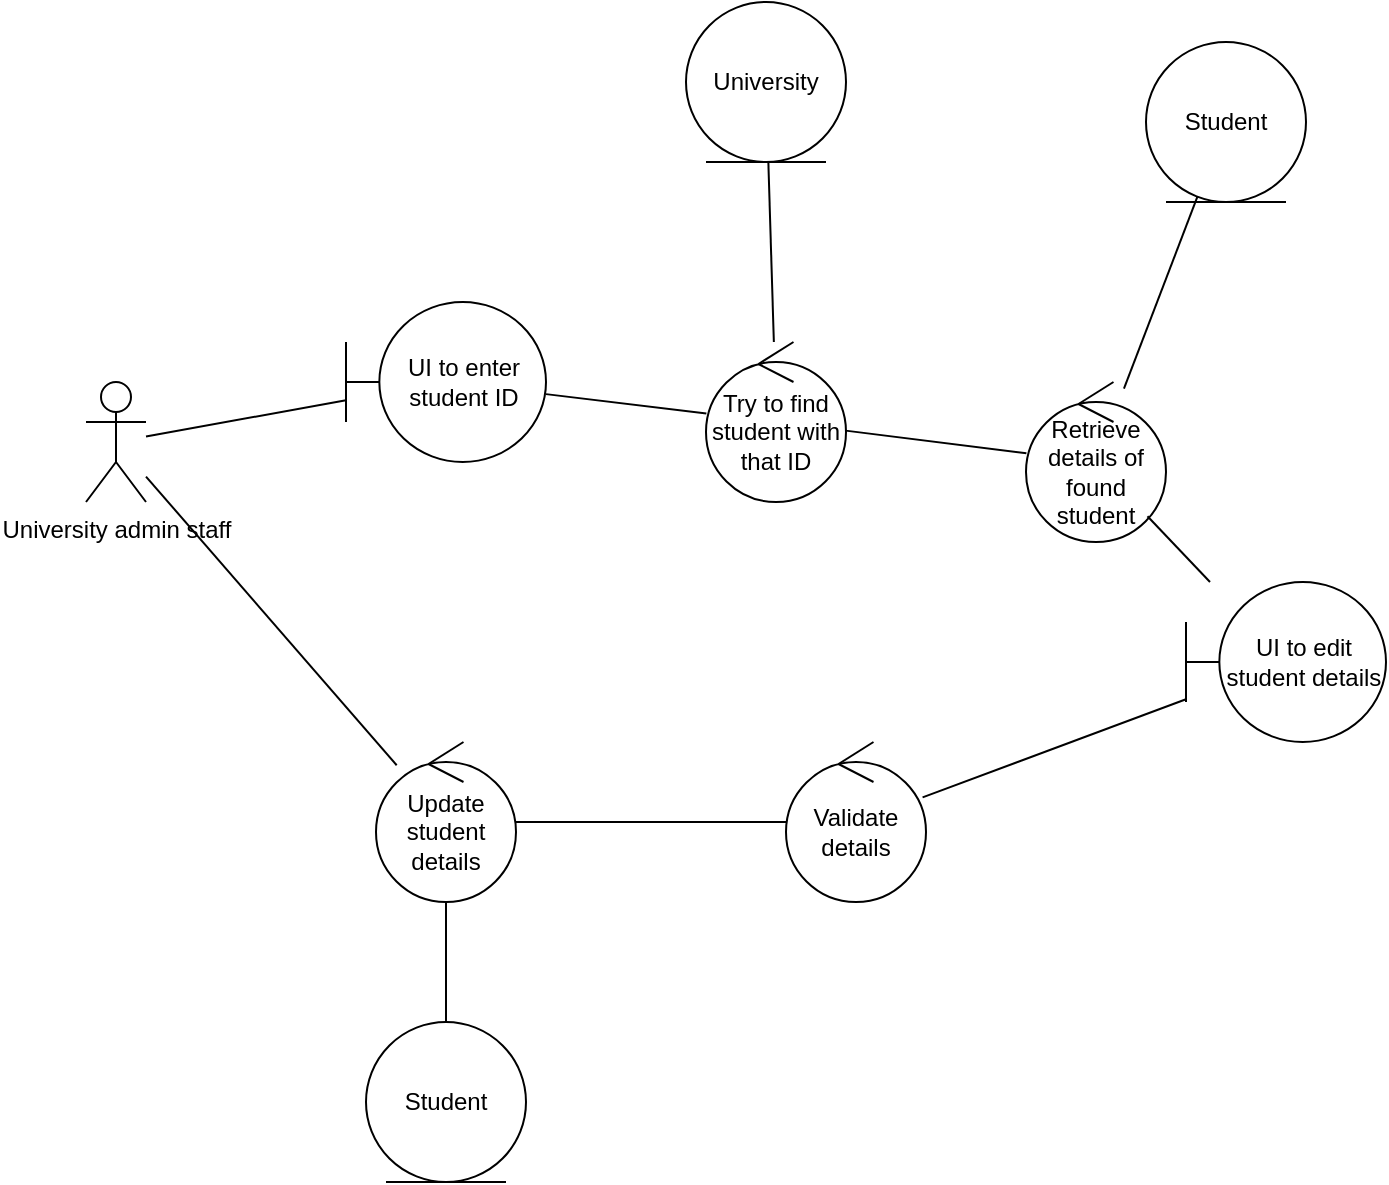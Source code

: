 <mxfile version="20.5.1" type="device"><diagram id="YcjtGRVDh1iYECFue6fT" name="Page-1"><mxGraphModel dx="1159" dy="762" grid="1" gridSize="10" guides="1" tooltips="1" connect="1" arrows="1" fold="1" page="1" pageScale="1" pageWidth="827" pageHeight="1169" math="0" shadow="0"><root><mxCell id="0"/><mxCell id="1" parent="0"/><mxCell id="qU6iygdZV5qKUg6UwP-F-1" value="University admin staff" style="shape=umlActor;verticalLabelPosition=bottom;verticalAlign=top;html=1;" vertex="1" parent="1"><mxGeometry x="130" y="260" width="30" height="60" as="geometry"/></mxCell><mxCell id="qU6iygdZV5qKUg6UwP-F-2" value="UI to enter student ID" style="shape=umlBoundary;whiteSpace=wrap;html=1;" vertex="1" parent="1"><mxGeometry x="260" y="220" width="100" height="80" as="geometry"/></mxCell><mxCell id="qU6iygdZV5qKUg6UwP-F-3" value="Try to find student with that ID" style="ellipse;shape=umlControl;whiteSpace=wrap;html=1;" vertex="1" parent="1"><mxGeometry x="440" y="240" width="70" height="80" as="geometry"/></mxCell><mxCell id="qU6iygdZV5qKUg6UwP-F-4" value="UI to edit student details" style="shape=umlBoundary;whiteSpace=wrap;html=1;" vertex="1" parent="1"><mxGeometry x="680" y="360" width="100" height="80" as="geometry"/></mxCell><mxCell id="qU6iygdZV5qKUg6UwP-F-5" value="Validate details" style="ellipse;shape=umlControl;whiteSpace=wrap;html=1;" vertex="1" parent="1"><mxGeometry x="480" y="440" width="70" height="80" as="geometry"/></mxCell><mxCell id="qU6iygdZV5qKUg6UwP-F-6" value="Update student details" style="ellipse;shape=umlControl;whiteSpace=wrap;html=1;" vertex="1" parent="1"><mxGeometry x="275" y="440" width="70" height="80" as="geometry"/></mxCell><mxCell id="qU6iygdZV5qKUg6UwP-F-7" value="University" style="ellipse;shape=umlEntity;whiteSpace=wrap;html=1;" vertex="1" parent="1"><mxGeometry x="430" y="70" width="80" height="80" as="geometry"/></mxCell><mxCell id="qU6iygdZV5qKUg6UwP-F-8" value="Student" style="ellipse;shape=umlEntity;whiteSpace=wrap;html=1;" vertex="1" parent="1"><mxGeometry x="270" y="580" width="80" height="80" as="geometry"/></mxCell><mxCell id="qU6iygdZV5qKUg6UwP-F-9" value="Retrieve details of found student" style="ellipse;shape=umlControl;whiteSpace=wrap;html=1;" vertex="1" parent="1"><mxGeometry x="600" y="260" width="70" height="80" as="geometry"/></mxCell><mxCell id="qU6iygdZV5qKUg6UwP-F-10" value="" style="endArrow=none;html=1;rounded=0;" edge="1" parent="1" source="qU6iygdZV5qKUg6UwP-F-1" target="qU6iygdZV5qKUg6UwP-F-2"><mxGeometry width="50" height="50" relative="1" as="geometry"><mxPoint x="280" y="360" as="sourcePoint"/><mxPoint x="330" y="310" as="targetPoint"/></mxGeometry></mxCell><mxCell id="qU6iygdZV5qKUg6UwP-F-11" value="" style="endArrow=none;html=1;rounded=0;" edge="1" parent="1" source="qU6iygdZV5qKUg6UwP-F-2" target="qU6iygdZV5qKUg6UwP-F-3"><mxGeometry width="50" height="50" relative="1" as="geometry"><mxPoint x="280" y="360" as="sourcePoint"/><mxPoint x="330" y="310" as="targetPoint"/></mxGeometry></mxCell><mxCell id="qU6iygdZV5qKUg6UwP-F-12" value="" style="endArrow=none;html=1;rounded=0;" edge="1" parent="1" source="qU6iygdZV5qKUg6UwP-F-3" target="qU6iygdZV5qKUg6UwP-F-9"><mxGeometry width="50" height="50" relative="1" as="geometry"><mxPoint x="280" y="360" as="sourcePoint"/><mxPoint x="330" y="310" as="targetPoint"/></mxGeometry></mxCell><mxCell id="qU6iygdZV5qKUg6UwP-F-13" value="" style="endArrow=none;html=1;rounded=0;" edge="1" parent="1" source="qU6iygdZV5qKUg6UwP-F-9" target="qU6iygdZV5qKUg6UwP-F-4"><mxGeometry width="50" height="50" relative="1" as="geometry"><mxPoint x="280" y="360" as="sourcePoint"/><mxPoint x="330" y="310" as="targetPoint"/></mxGeometry></mxCell><mxCell id="qU6iygdZV5qKUg6UwP-F-14" value="" style="endArrow=none;html=1;rounded=0;" edge="1" parent="1" source="qU6iygdZV5qKUg6UwP-F-5" target="qU6iygdZV5qKUg6UwP-F-4"><mxGeometry width="50" height="50" relative="1" as="geometry"><mxPoint x="280" y="360" as="sourcePoint"/><mxPoint x="330" y="310" as="targetPoint"/></mxGeometry></mxCell><mxCell id="qU6iygdZV5qKUg6UwP-F-15" value="" style="endArrow=none;html=1;rounded=0;" edge="1" parent="1" source="qU6iygdZV5qKUg6UwP-F-6" target="qU6iygdZV5qKUg6UwP-F-5"><mxGeometry width="50" height="50" relative="1" as="geometry"><mxPoint x="280" y="360" as="sourcePoint"/><mxPoint x="330" y="310" as="targetPoint"/></mxGeometry></mxCell><mxCell id="qU6iygdZV5qKUg6UwP-F-16" value="" style="endArrow=none;html=1;rounded=0;" edge="1" parent="1" source="qU6iygdZV5qKUg6UwP-F-1" target="qU6iygdZV5qKUg6UwP-F-6"><mxGeometry width="50" height="50" relative="1" as="geometry"><mxPoint x="280" y="360" as="sourcePoint"/><mxPoint x="330" y="310" as="targetPoint"/></mxGeometry></mxCell><mxCell id="qU6iygdZV5qKUg6UwP-F-17" value="" style="endArrow=none;html=1;rounded=0;" edge="1" parent="1" source="qU6iygdZV5qKUg6UwP-F-3" target="qU6iygdZV5qKUg6UwP-F-7"><mxGeometry width="50" height="50" relative="1" as="geometry"><mxPoint x="280" y="360" as="sourcePoint"/><mxPoint x="330" y="310" as="targetPoint"/></mxGeometry></mxCell><mxCell id="qU6iygdZV5qKUg6UwP-F-18" value="" style="endArrow=none;html=1;rounded=0;" edge="1" parent="1" source="qU6iygdZV5qKUg6UwP-F-6" target="qU6iygdZV5qKUg6UwP-F-8"><mxGeometry width="50" height="50" relative="1" as="geometry"><mxPoint x="280" y="360" as="sourcePoint"/><mxPoint x="330" y="310" as="targetPoint"/></mxGeometry></mxCell><mxCell id="qU6iygdZV5qKUg6UwP-F-19" value="Student" style="ellipse;shape=umlEntity;whiteSpace=wrap;html=1;" vertex="1" parent="1"><mxGeometry x="660" y="90" width="80" height="80" as="geometry"/></mxCell><mxCell id="qU6iygdZV5qKUg6UwP-F-20" value="" style="endArrow=none;html=1;rounded=0;" edge="1" parent="1" source="qU6iygdZV5qKUg6UwP-F-9" target="qU6iygdZV5qKUg6UwP-F-19"><mxGeometry width="50" height="50" relative="1" as="geometry"><mxPoint x="280" y="360" as="sourcePoint"/><mxPoint x="330" y="310" as="targetPoint"/></mxGeometry></mxCell></root></mxGraphModel></diagram></mxfile>